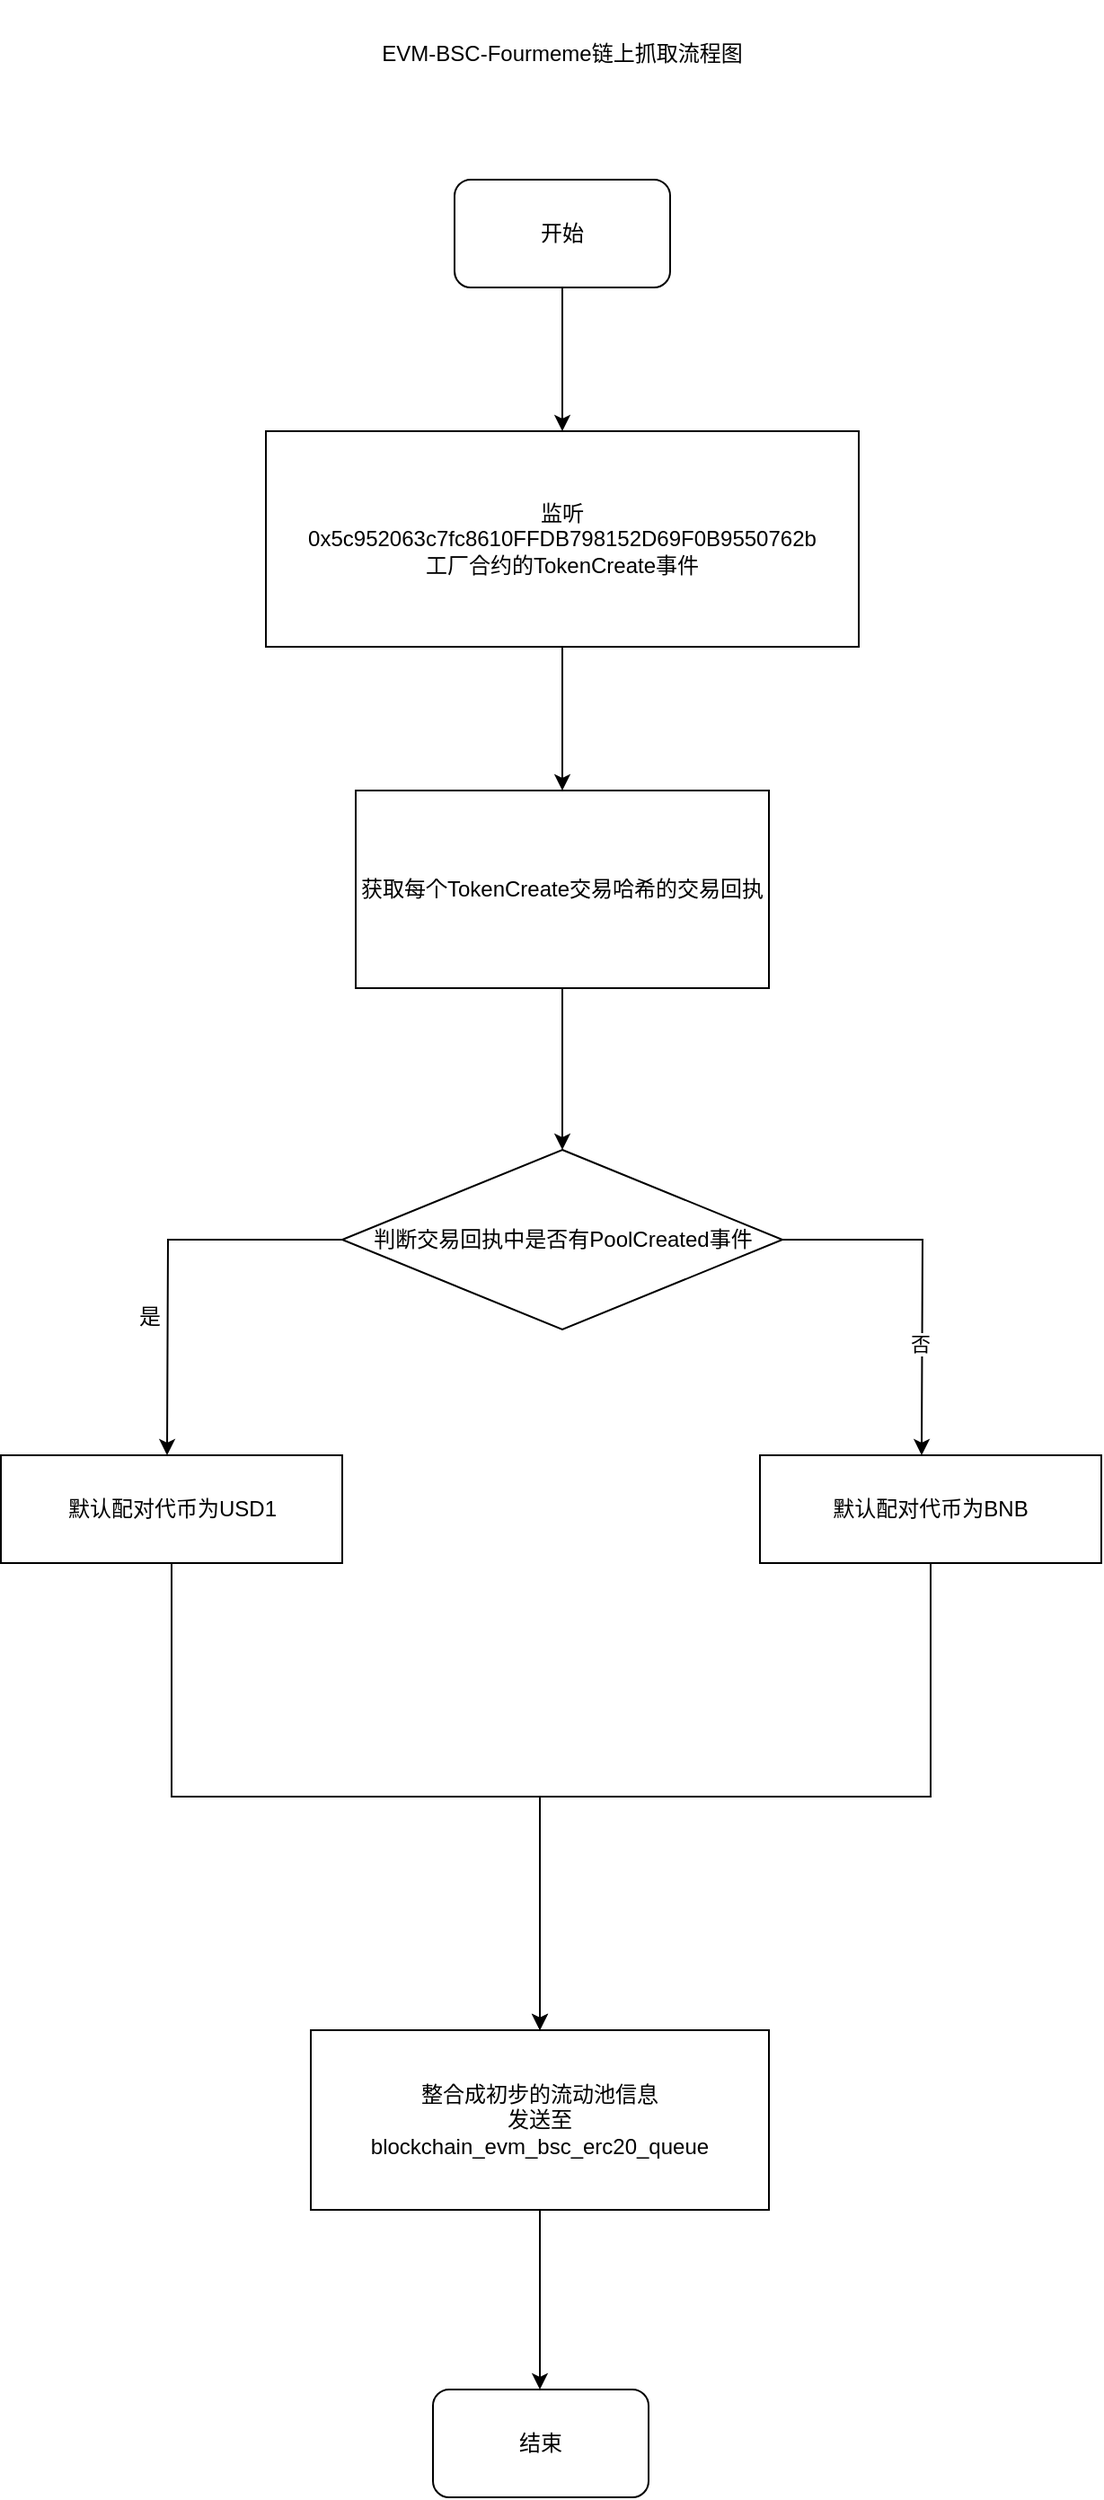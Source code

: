 <mxfile version="28.0.7">
  <diagram name="第 1 页" id="XmppmOgPtgCfnkkfk-B6">
    <mxGraphModel dx="2657" dy="764" grid="1" gridSize="10" guides="1" tooltips="1" connect="1" arrows="1" fold="1" page="1" pageScale="1" pageWidth="827" pageHeight="1169" math="0" shadow="0">
      <root>
        <mxCell id="0" />
        <mxCell id="1" parent="0" />
        <mxCell id="RD3R9KxEMgsufhgu1Dzc-2" value="EVM-BSC-Fourmeme链上抓取流程图" style="text;html=1;align=center;verticalAlign=middle;whiteSpace=wrap;rounded=0;" vertex="1" parent="1">
          <mxGeometry x="-380" y="70" width="240" height="60" as="geometry" />
        </mxCell>
        <mxCell id="RD3R9KxEMgsufhgu1Dzc-5" style="edgeStyle=orthogonalEdgeStyle;rounded=0;orthogonalLoop=1;jettySize=auto;html=1;" edge="1" parent="1" source="RD3R9KxEMgsufhgu1Dzc-4">
          <mxGeometry relative="1" as="geometry">
            <mxPoint x="-260" y="310" as="targetPoint" />
          </mxGeometry>
        </mxCell>
        <mxCell id="RD3R9KxEMgsufhgu1Dzc-4" value="开始" style="rounded=1;whiteSpace=wrap;html=1;" vertex="1" parent="1">
          <mxGeometry x="-320" y="170" width="120" height="60" as="geometry" />
        </mxCell>
        <mxCell id="RD3R9KxEMgsufhgu1Dzc-7" style="edgeStyle=orthogonalEdgeStyle;rounded=0;orthogonalLoop=1;jettySize=auto;html=1;" edge="1" parent="1" source="RD3R9KxEMgsufhgu1Dzc-6">
          <mxGeometry relative="1" as="geometry">
            <mxPoint x="-260" y="510" as="targetPoint" />
          </mxGeometry>
        </mxCell>
        <mxCell id="RD3R9KxEMgsufhgu1Dzc-6" value="监听&lt;br&gt;0x5c952063c7fc8610FFDB798152D69F0B9550762b&lt;br&gt;工厂合约的TokenCreate事件" style="rounded=0;whiteSpace=wrap;html=1;" vertex="1" parent="1">
          <mxGeometry x="-425" y="310" width="330" height="120" as="geometry" />
        </mxCell>
        <mxCell id="RD3R9KxEMgsufhgu1Dzc-9" style="edgeStyle=orthogonalEdgeStyle;rounded=0;orthogonalLoop=1;jettySize=auto;html=1;" edge="1" parent="1" source="RD3R9KxEMgsufhgu1Dzc-8">
          <mxGeometry relative="1" as="geometry">
            <mxPoint x="-260" y="710" as="targetPoint" />
          </mxGeometry>
        </mxCell>
        <mxCell id="RD3R9KxEMgsufhgu1Dzc-8" value="获取每个TokenCreate交易哈希的交易回执" style="rounded=0;whiteSpace=wrap;html=1;" vertex="1" parent="1">
          <mxGeometry x="-375" y="510" width="230" height="110" as="geometry" />
        </mxCell>
        <mxCell id="RD3R9KxEMgsufhgu1Dzc-23" style="edgeStyle=orthogonalEdgeStyle;rounded=0;orthogonalLoop=1;jettySize=auto;html=1;entryX=0.5;entryY=0;entryDx=0;entryDy=0;" edge="1" parent="1" source="RD3R9KxEMgsufhgu1Dzc-10" target="RD3R9KxEMgsufhgu1Dzc-21">
          <mxGeometry relative="1" as="geometry" />
        </mxCell>
        <mxCell id="RD3R9KxEMgsufhgu1Dzc-10" value="默认配对代币为USD1" style="rounded=0;whiteSpace=wrap;html=1;" vertex="1" parent="1">
          <mxGeometry x="-572.5" y="880" width="190" height="60" as="geometry" />
        </mxCell>
        <mxCell id="RD3R9KxEMgsufhgu1Dzc-12" style="edgeStyle=orthogonalEdgeStyle;rounded=0;orthogonalLoop=1;jettySize=auto;html=1;" edge="1" parent="1" source="RD3R9KxEMgsufhgu1Dzc-11">
          <mxGeometry relative="1" as="geometry">
            <mxPoint x="-480" y="880" as="targetPoint" />
          </mxGeometry>
        </mxCell>
        <mxCell id="RD3R9KxEMgsufhgu1Dzc-16" style="edgeStyle=orthogonalEdgeStyle;rounded=0;orthogonalLoop=1;jettySize=auto;html=1;" edge="1" parent="1" source="RD3R9KxEMgsufhgu1Dzc-11">
          <mxGeometry relative="1" as="geometry">
            <mxPoint x="-60" y="880" as="targetPoint" />
          </mxGeometry>
        </mxCell>
        <mxCell id="RD3R9KxEMgsufhgu1Dzc-17" value="否" style="edgeLabel;html=1;align=center;verticalAlign=middle;resizable=0;points=[];" vertex="1" connectable="0" parent="RD3R9KxEMgsufhgu1Dzc-16">
          <mxGeometry x="0.379" y="-2" relative="1" as="geometry">
            <mxPoint y="-1" as="offset" />
          </mxGeometry>
        </mxCell>
        <mxCell id="RD3R9KxEMgsufhgu1Dzc-11" value="判断交易回执中是否有PoolCreated事件" style="rhombus;whiteSpace=wrap;html=1;" vertex="1" parent="1">
          <mxGeometry x="-382.5" y="710" width="245" height="100" as="geometry" />
        </mxCell>
        <mxCell id="RD3R9KxEMgsufhgu1Dzc-15" value="是" style="text;html=1;align=center;verticalAlign=middle;resizable=0;points=[];autosize=1;strokeColor=none;fillColor=none;" vertex="1" parent="1">
          <mxGeometry x="-510" y="788" width="40" height="30" as="geometry" />
        </mxCell>
        <mxCell id="RD3R9KxEMgsufhgu1Dzc-22" style="edgeStyle=orthogonalEdgeStyle;rounded=0;orthogonalLoop=1;jettySize=auto;html=1;entryX=0.5;entryY=0;entryDx=0;entryDy=0;" edge="1" parent="1" source="RD3R9KxEMgsufhgu1Dzc-19" target="RD3R9KxEMgsufhgu1Dzc-21">
          <mxGeometry relative="1" as="geometry" />
        </mxCell>
        <mxCell id="RD3R9KxEMgsufhgu1Dzc-19" value="默认配对代币为BNB" style="rounded=0;whiteSpace=wrap;html=1;" vertex="1" parent="1">
          <mxGeometry x="-150" y="880" width="190" height="60" as="geometry" />
        </mxCell>
        <mxCell id="RD3R9KxEMgsufhgu1Dzc-24" style="edgeStyle=orthogonalEdgeStyle;rounded=0;orthogonalLoop=1;jettySize=auto;html=1;" edge="1" parent="1" source="RD3R9KxEMgsufhgu1Dzc-21">
          <mxGeometry relative="1" as="geometry">
            <mxPoint x="-272.5" y="1400" as="targetPoint" />
          </mxGeometry>
        </mxCell>
        <mxCell id="RD3R9KxEMgsufhgu1Dzc-21" value="整合成初步的流动池信息&lt;br&gt;发送至&lt;br&gt;blockchain_evm_bsc_erc20_queue" style="rounded=0;whiteSpace=wrap;html=1;" vertex="1" parent="1">
          <mxGeometry x="-400" y="1200" width="255" height="100" as="geometry" />
        </mxCell>
        <mxCell id="RD3R9KxEMgsufhgu1Dzc-25" value="结束" style="rounded=1;whiteSpace=wrap;html=1;" vertex="1" parent="1">
          <mxGeometry x="-332" y="1400" width="120" height="60" as="geometry" />
        </mxCell>
      </root>
    </mxGraphModel>
  </diagram>
</mxfile>
